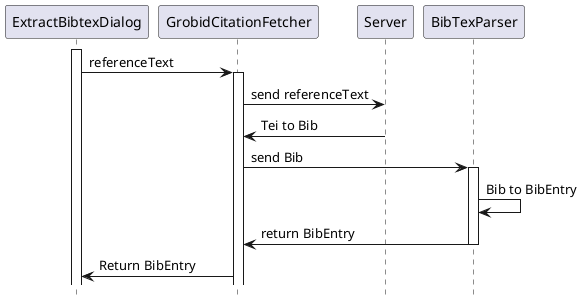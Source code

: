 @startuml
hide footbox
participant ExtractBibtexDialog order 10
participant GrobidCitationFetcher order 20
participant Server order 30
participant BibTexParser order 40

activate ExtractBibtexDialog
ExtractBibtexDialog -> GrobidCitationFetcher: referenceText

activate GrobidCitationFetcher
GrobidCitationFetcher -> Server: send referenceText

Server-> GrobidCitationFetcher: Tei to Bib
GrobidCitationFetcher -> BibTexParser: send Bib


activate BibTexParser
BibTexParser -> BibTexParser: Bib to BibEntry
BibTexParser -> GrobidCitationFetcher: return BibEntry
deactivate BibTexParser






GrobidCitationFetcher-> ExtractBibtexDialog: Return BibEntry


@enduml
